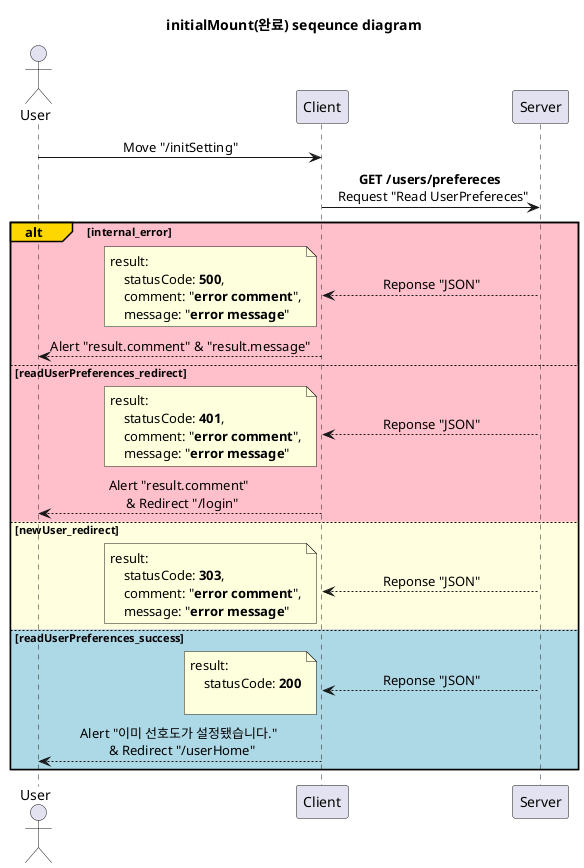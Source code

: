 @startuml initialMount(완료)
'http://localhost:3000/initSetting

title initialMount(완료) seqeunce diagram

skinparam SequenceMessageAlignment center

participant Server order 30
participant Client order 20
actor User order 10

User -> Client: Move "/initSetting"

Client -> Server: **GET /users/prefereces** \n Request "Read UserPrefereces"

alt#Gold #Pink internal_error
    Client <-- Server: Reponse "JSON"
    note left
        result:
            statusCode: **500**,
            comment: "**error comment**",
            message: "**error message**"
    end note
    User <-- Client: Alert "result.comment" & "result.message"

else #Pink readUserPreferences_redirect
    Client <-- Server: Reponse "JSON"
    note left
        result:
            statusCode: **401**,
            comment: "**error comment**",
            message: "**error message**"
    end note
    User <-- Client: Alert "result.comment" \n & Redirect "/login"

else #LightYellow newUser_redirect
    Client <-- Server: Reponse "JSON"
    note left
        result:
            statusCode: **303**,
            comment: "**error comment**",
            message: "**error message**"
    end note

else #LightBlue readUserPreferences_success
    Client <-- Server: Reponse "JSON"
    note left
        result:
            statusCode: **200**

    end note
    User <-- Client: Alert "이미 선호도가 설정됐습니다." \n & Redirect "/userHome"

end

@enduml